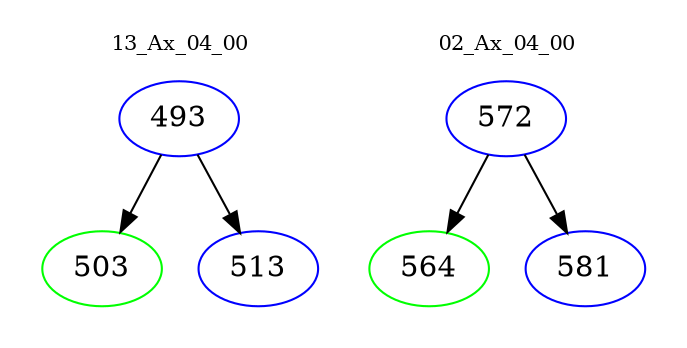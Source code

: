 digraph{
subgraph cluster_0 {
color = white
label = "13_Ax_04_00";
fontsize=10;
T0_493 [label="493", color="blue"]
T0_493 -> T0_503 [color="black"]
T0_503 [label="503", color="green"]
T0_493 -> T0_513 [color="black"]
T0_513 [label="513", color="blue"]
}
subgraph cluster_1 {
color = white
label = "02_Ax_04_00";
fontsize=10;
T1_572 [label="572", color="blue"]
T1_572 -> T1_564 [color="black"]
T1_564 [label="564", color="green"]
T1_572 -> T1_581 [color="black"]
T1_581 [label="581", color="blue"]
}
}
